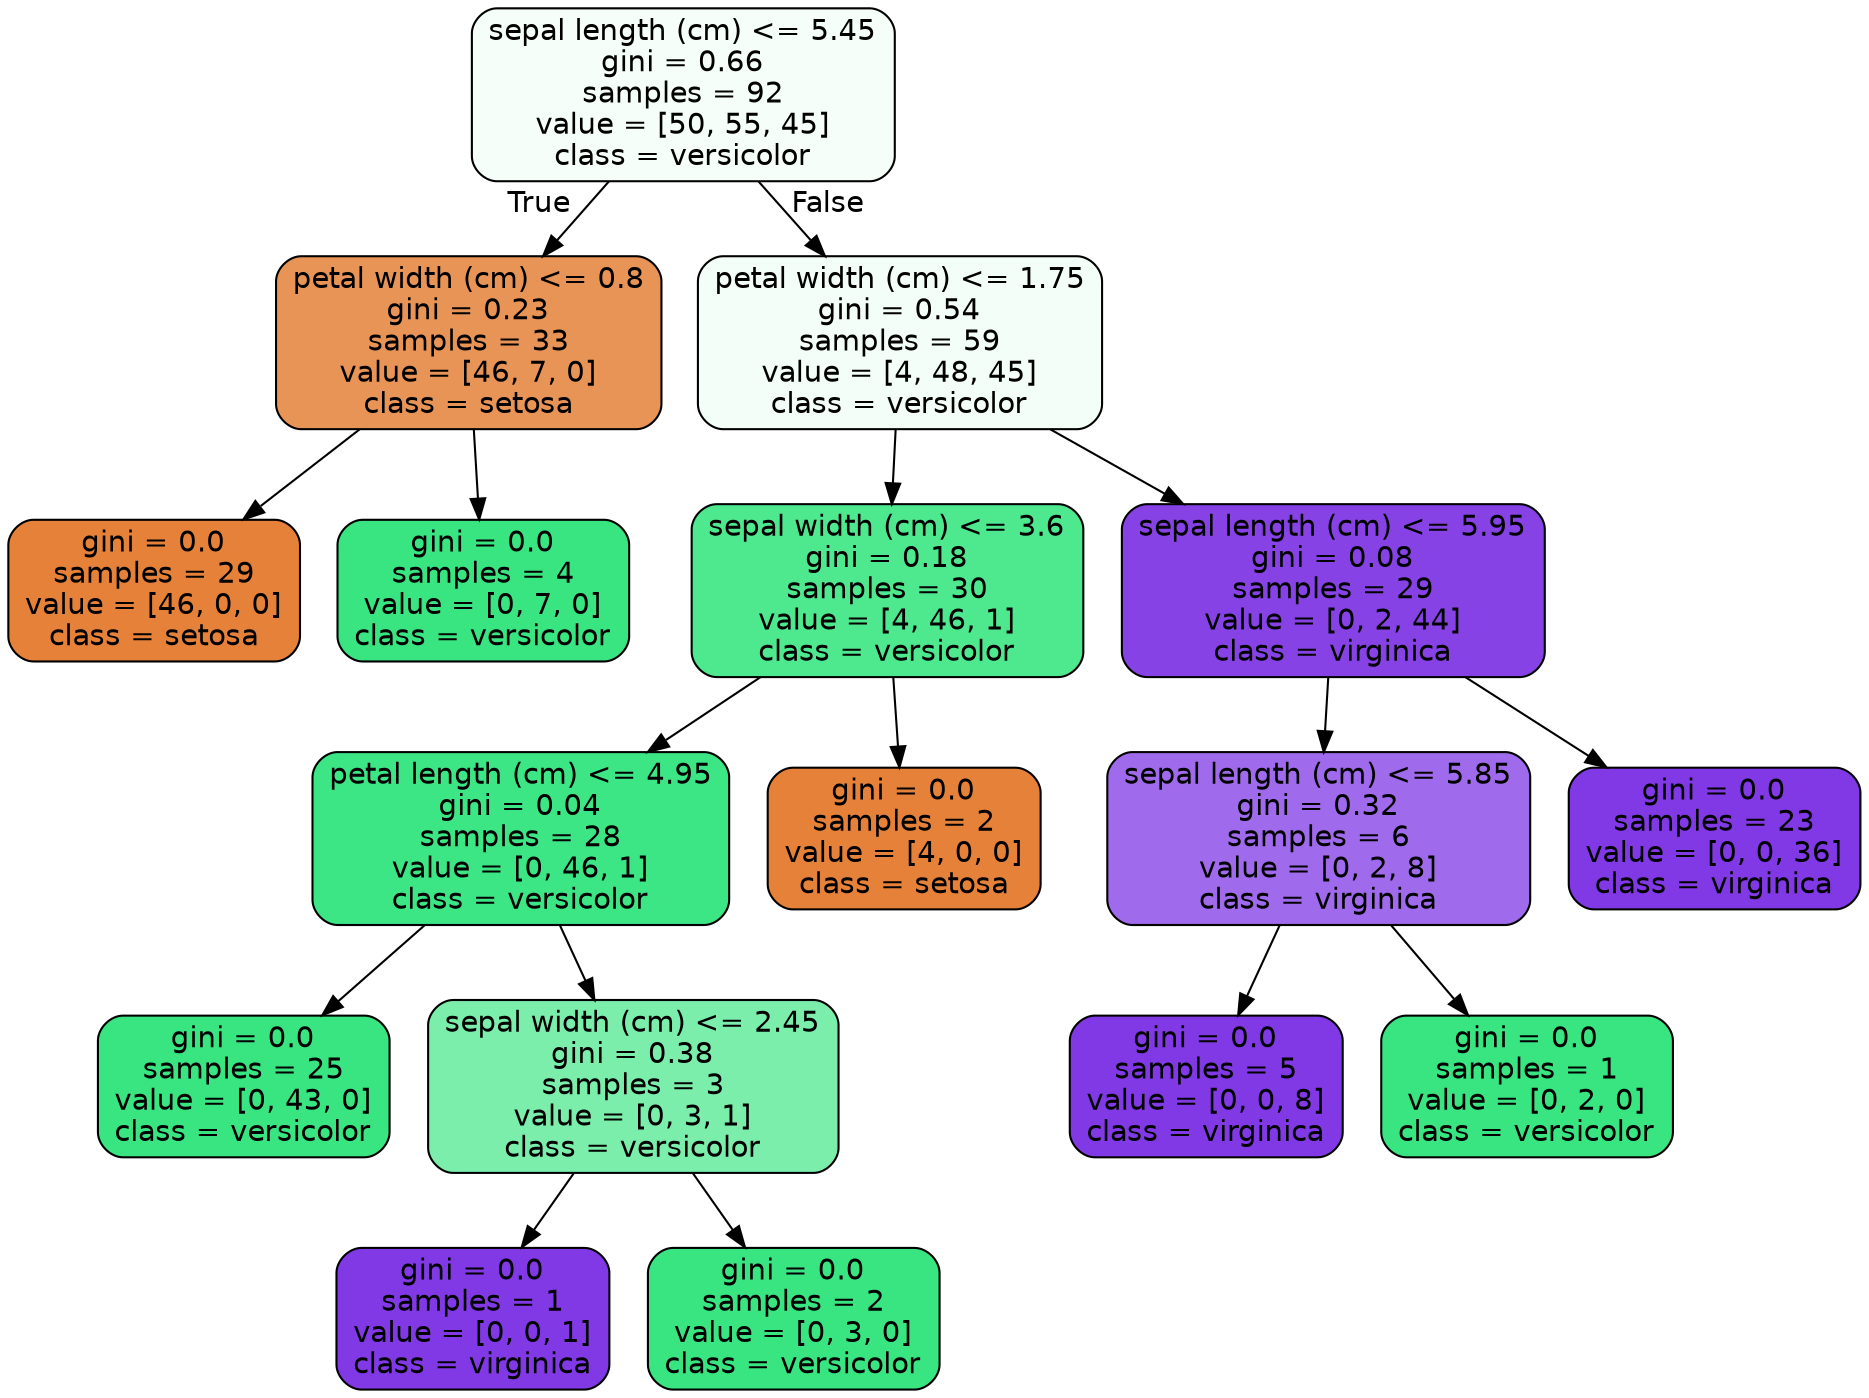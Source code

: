 digraph Tree {
node [shape=box, style="filled, rounded", color="black", fontname=helvetica] ;
edge [fontname=helvetica] ;
0 [label="sepal length (cm) <= 5.45\ngini = 0.66\nsamples = 92\nvalue = [50, 55, 45]\nclass = versicolor", fillcolor="#f5fef9"] ;
1 [label="petal width (cm) <= 0.8\ngini = 0.23\nsamples = 33\nvalue = [46, 7, 0]\nclass = setosa", fillcolor="#e99457"] ;
0 -> 1 [labeldistance=2.5, labelangle=45, headlabel="True"] ;
2 [label="gini = 0.0\nsamples = 29\nvalue = [46, 0, 0]\nclass = setosa", fillcolor="#e58139"] ;
1 -> 2 ;
3 [label="gini = 0.0\nsamples = 4\nvalue = [0, 7, 0]\nclass = versicolor", fillcolor="#39e581"] ;
1 -> 3 ;
4 [label="petal width (cm) <= 1.75\ngini = 0.54\nsamples = 59\nvalue = [4, 48, 45]\nclass = versicolor", fillcolor="#f4fef8"] ;
0 -> 4 [labeldistance=2.5, labelangle=-45, headlabel="False"] ;
5 [label="sepal width (cm) <= 3.6\ngini = 0.18\nsamples = 30\nvalue = [4, 46, 1]\nclass = versicolor", fillcolor="#4ee88e"] ;
4 -> 5 ;
6 [label="petal length (cm) <= 4.95\ngini = 0.04\nsamples = 28\nvalue = [0, 46, 1]\nclass = versicolor", fillcolor="#3de684"] ;
5 -> 6 ;
7 [label="gini = 0.0\nsamples = 25\nvalue = [0, 43, 0]\nclass = versicolor", fillcolor="#39e581"] ;
6 -> 7 ;
8 [label="sepal width (cm) <= 2.45\ngini = 0.38\nsamples = 3\nvalue = [0, 3, 1]\nclass = versicolor", fillcolor="#7beeab"] ;
6 -> 8 ;
9 [label="gini = 0.0\nsamples = 1\nvalue = [0, 0, 1]\nclass = virginica", fillcolor="#8139e5"] ;
8 -> 9 ;
10 [label="gini = 0.0\nsamples = 2\nvalue = [0, 3, 0]\nclass = versicolor", fillcolor="#39e581"] ;
8 -> 10 ;
11 [label="gini = 0.0\nsamples = 2\nvalue = [4, 0, 0]\nclass = setosa", fillcolor="#e58139"] ;
5 -> 11 ;
12 [label="sepal length (cm) <= 5.95\ngini = 0.08\nsamples = 29\nvalue = [0, 2, 44]\nclass = virginica", fillcolor="#8742e6"] ;
4 -> 12 ;
13 [label="sepal length (cm) <= 5.85\ngini = 0.32\nsamples = 6\nvalue = [0, 2, 8]\nclass = virginica", fillcolor="#a06aec"] ;
12 -> 13 ;
14 [label="gini = 0.0\nsamples = 5\nvalue = [0, 0, 8]\nclass = virginica", fillcolor="#8139e5"] ;
13 -> 14 ;
15 [label="gini = 0.0\nsamples = 1\nvalue = [0, 2, 0]\nclass = versicolor", fillcolor="#39e581"] ;
13 -> 15 ;
16 [label="gini = 0.0\nsamples = 23\nvalue = [0, 0, 36]\nclass = virginica", fillcolor="#8139e5"] ;
12 -> 16 ;
}